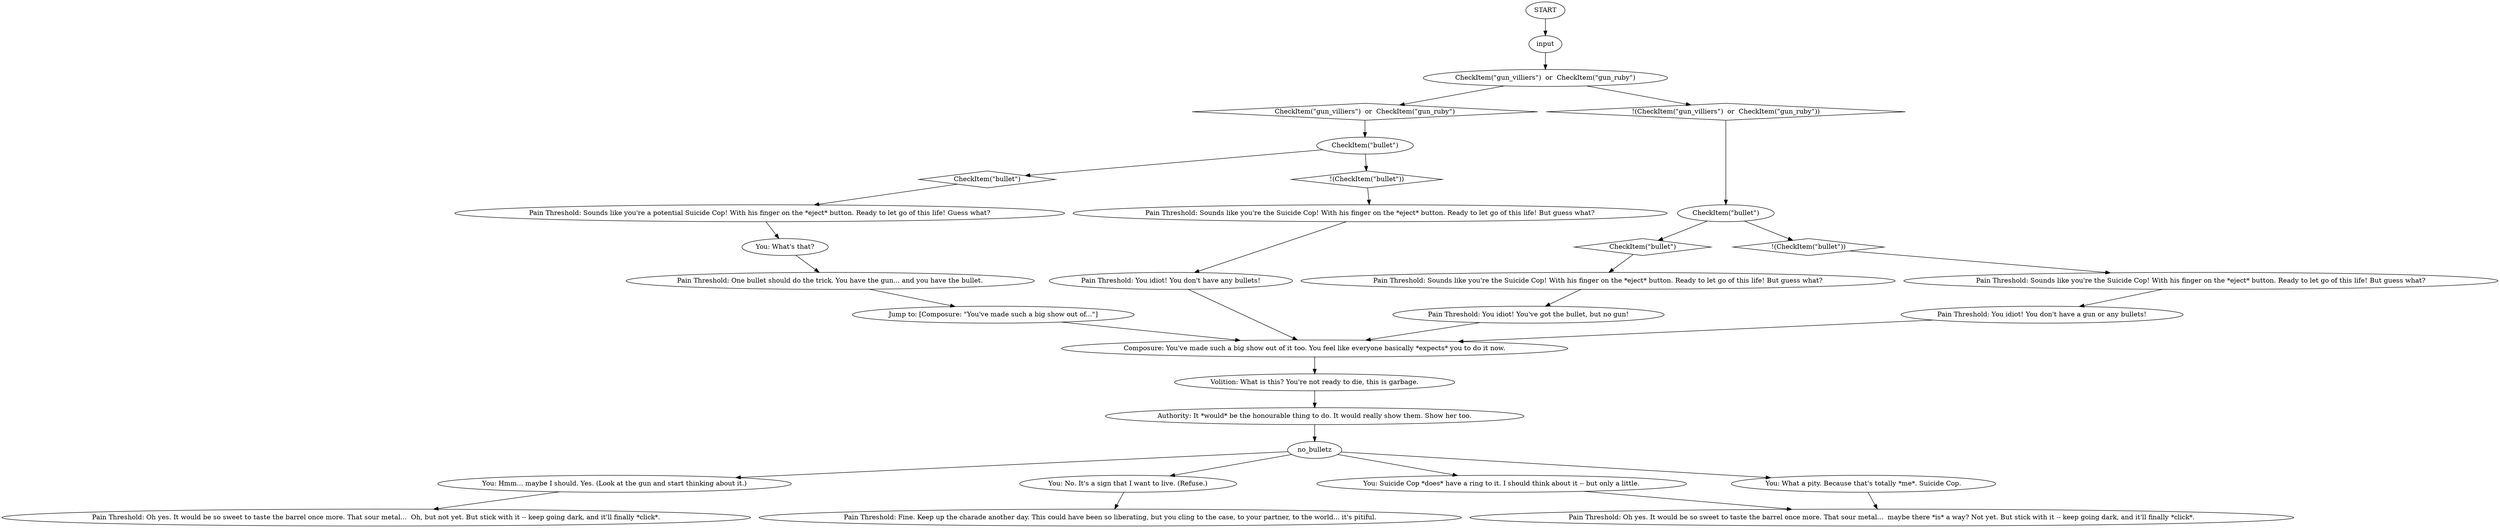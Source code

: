 # THOUGHT / SUICIDE COP
# For when the thought is FIXED. Logic tries to get you to kill yourself if you have a gun and bullets, and tells you you're stupid if you don't.
# ==================================================
digraph G {
	  0 [label="START"];
	  1 [label="input"];
	  2 [label="You: Hmm... maybe I should. Yes. (Look at the gun and start thinking about it.)"];
	  3 [label="Pain Threshold: Sounds like you're the Suicide Cop! With his finger on the *eject* button. Ready to let go of this life! But guess what?"];
	  4 [label="You: No. It's a sign that I want to live. (Refuse.)"];
	  5 [label="Pain Threshold: Oh yes. It would be so sweet to taste the barrel once more. That sour metal...  maybe there *is* a way? Not yet. But stick with it -- keep going dark, and it'll finally *click*."];
	  6 [label="Pain Threshold: You idiot! You don't have a gun or any bullets!"];
	  7 [label="CheckItem(\"bullet\")"];
	  8 [label="CheckItem(\"bullet\")", shape=diamond];
	  9 [label="!(CheckItem(\"bullet\"))", shape=diamond];
	  10 [label="Pain Threshold: Sounds like you're the Suicide Cop! With his finger on the *eject* button. Ready to let go of this life! But guess what?"];
	  11 [label="Pain Threshold: You idiot! You've got the bullet, but no gun!"];
	  12 [label="Composure: You've made such a big show out of it too. You feel like everyone basically *expects* you to do it now."];
	  14 [label="Pain Threshold: Sounds like you're a potential Suicide Cop! With his finger on the *eject* button. Ready to let go of this life! Guess what?"];
	  15 [label="Pain Threshold: Oh yes. It would be so sweet to taste the barrel once more. That sour metal...  Oh, but not yet. But stick with it -- keep going dark, and it'll finally *click*."];
	  16 [label="Pain Threshold: You idiot! You don't have any bullets!"];
	  17 [label="CheckItem(\"gun_villiers\")  or  CheckItem(\"gun_ruby\")"];
	  18 [label="CheckItem(\"gun_villiers\")  or  CheckItem(\"gun_ruby\")", shape=diamond];
	  19 [label="!(CheckItem(\"gun_villiers\")  or  CheckItem(\"gun_ruby\"))", shape=diamond];
	  20 [label="Pain Threshold: Fine. Keep up the charade another day. This could have been so liberating, but you cling to the case, to your partner, to the world... it's pitiful."];
	  21 [label="You: Suicide Cop *does* have a ring to it. I should think about it -- but only a little."];
	  22 [label="Jump to: [Composure: \"You've made such a big show out of...\"]"];
	  23 [label="Pain Threshold: One bullet should do the trick. You have the gun... and you have the bullet."];
	  24 [label="You: What's that?"];
	  25 [label="CheckItem(\"bullet\")"];
	  26 [label="CheckItem(\"bullet\")", shape=diamond];
	  27 [label="!(CheckItem(\"bullet\"))", shape=diamond];
	  28 [label="Volition: What is this? You're not ready to die, this is garbage."];
	  29 [label="Authority: It *would* be the honourable thing to do. It would really show them. Show her too."];
	  30 [label="Pain Threshold: Sounds like you're the Suicide Cop! With his finger on the *eject* button. Ready to let go of this life! But guess what?"];
	  31 [label="You: What a pity. Because that's totally *me*. Suicide Cop."];
	  32 [label="no_bulletz"];
	  0 -> 1
	  1 -> 17
	  2 -> 15
	  3 -> 11
	  4 -> 20
	  6 -> 12
	  7 -> 8
	  7 -> 9
	  8 -> 14
	  9 -> 10
	  10 -> 16
	  11 -> 12
	  12 -> 28
	  14 -> 24
	  16 -> 12
	  17 -> 18
	  17 -> 19
	  18 -> 7
	  19 -> 25
	  21 -> 5
	  22 -> 12
	  23 -> 22
	  24 -> 23
	  25 -> 26
	  25 -> 27
	  26 -> 3
	  27 -> 30
	  28 -> 29
	  29 -> 32
	  30 -> 6
	  31 -> 5
	  32 -> 2
	  32 -> 4
	  32 -> 21
	  32 -> 31
}


